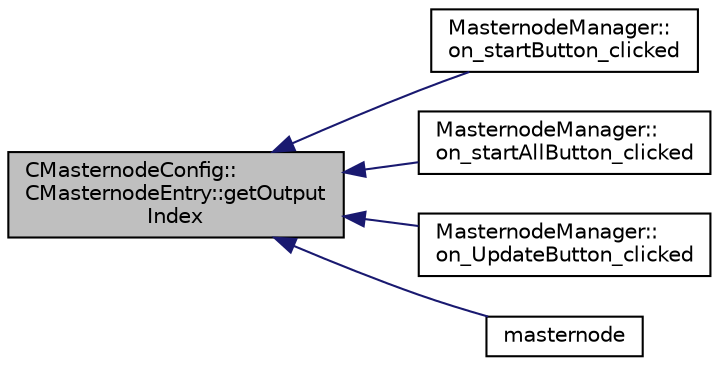 digraph "CMasternodeConfig::CMasternodeEntry::getOutputIndex"
{
  edge [fontname="Helvetica",fontsize="10",labelfontname="Helvetica",labelfontsize="10"];
  node [fontname="Helvetica",fontsize="10",shape=record];
  rankdir="LR";
  Node15 [label="CMasternodeConfig::\lCMasternodeEntry::getOutput\lIndex",height=0.2,width=0.4,color="black", fillcolor="grey75", style="filled", fontcolor="black"];
  Node15 -> Node16 [dir="back",color="midnightblue",fontsize="10",style="solid",fontname="Helvetica"];
  Node16 [label="MasternodeManager::\lon_startButton_clicked",height=0.2,width=0.4,color="black", fillcolor="white", style="filled",URL="$class_masternode_manager.html#a83f5cf149fdaf6d7fce1a3378611c3f9"];
  Node15 -> Node17 [dir="back",color="midnightblue",fontsize="10",style="solid",fontname="Helvetica"];
  Node17 [label="MasternodeManager::\lon_startAllButton_clicked",height=0.2,width=0.4,color="black", fillcolor="white", style="filled",URL="$class_masternode_manager.html#aad77095fab625d3a02afa52696f64e2f"];
  Node15 -> Node18 [dir="back",color="midnightblue",fontsize="10",style="solid",fontname="Helvetica"];
  Node18 [label="MasternodeManager::\lon_UpdateButton_clicked",height=0.2,width=0.4,color="black", fillcolor="white", style="filled",URL="$class_masternode_manager.html#ae8d07b4d869e3eb09fe1be445eff0430"];
  Node15 -> Node19 [dir="back",color="midnightblue",fontsize="10",style="solid",fontname="Helvetica"];
  Node19 [label="masternode",height=0.2,width=0.4,color="black", fillcolor="white", style="filled",URL="$rpcstashedsend_8cpp.html#a30609e443aeb47c29ed0878d16b1b5e1"];
}
